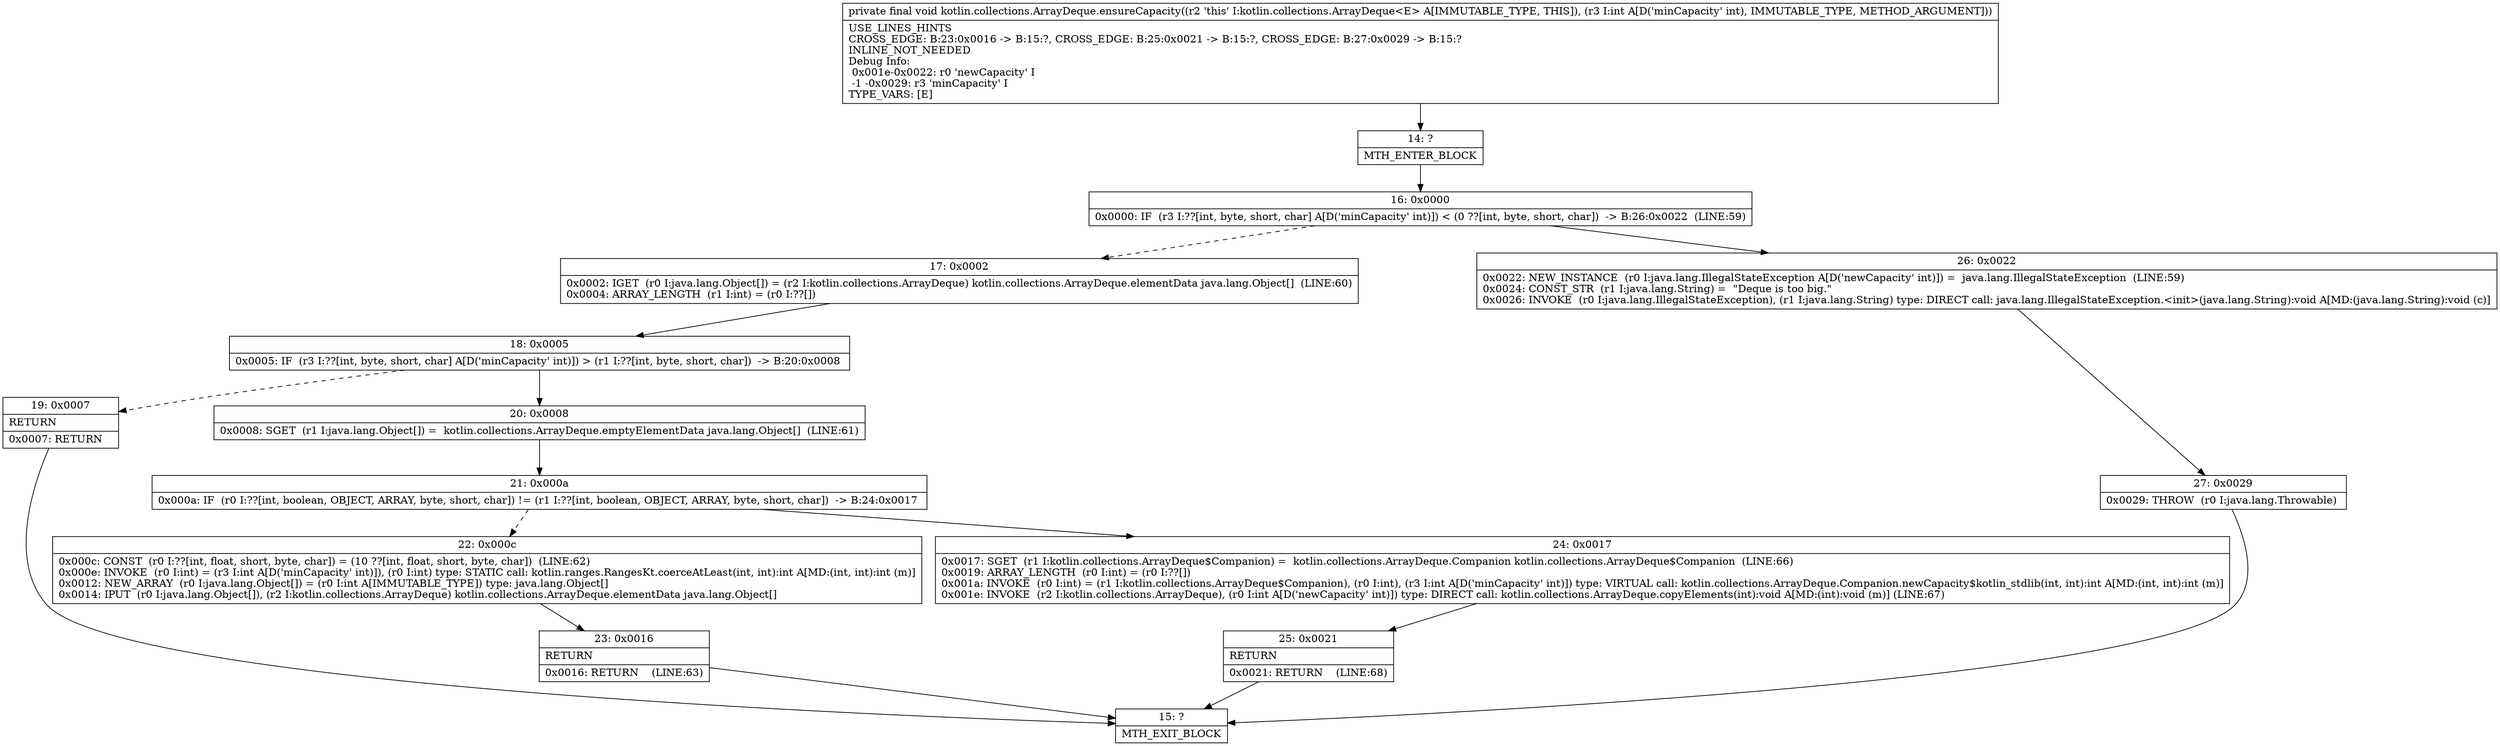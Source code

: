 digraph "CFG forkotlin.collections.ArrayDeque.ensureCapacity(I)V" {
Node_14 [shape=record,label="{14\:\ ?|MTH_ENTER_BLOCK\l}"];
Node_16 [shape=record,label="{16\:\ 0x0000|0x0000: IF  (r3 I:??[int, byte, short, char] A[D('minCapacity' int)]) \< (0 ??[int, byte, short, char])  \-\> B:26:0x0022  (LINE:59)\l}"];
Node_17 [shape=record,label="{17\:\ 0x0002|0x0002: IGET  (r0 I:java.lang.Object[]) = (r2 I:kotlin.collections.ArrayDeque) kotlin.collections.ArrayDeque.elementData java.lang.Object[]  (LINE:60)\l0x0004: ARRAY_LENGTH  (r1 I:int) = (r0 I:??[]) \l}"];
Node_18 [shape=record,label="{18\:\ 0x0005|0x0005: IF  (r3 I:??[int, byte, short, char] A[D('minCapacity' int)]) \> (r1 I:??[int, byte, short, char])  \-\> B:20:0x0008 \l}"];
Node_19 [shape=record,label="{19\:\ 0x0007|RETURN\l|0x0007: RETURN   \l}"];
Node_15 [shape=record,label="{15\:\ ?|MTH_EXIT_BLOCK\l}"];
Node_20 [shape=record,label="{20\:\ 0x0008|0x0008: SGET  (r1 I:java.lang.Object[]) =  kotlin.collections.ArrayDeque.emptyElementData java.lang.Object[]  (LINE:61)\l}"];
Node_21 [shape=record,label="{21\:\ 0x000a|0x000a: IF  (r0 I:??[int, boolean, OBJECT, ARRAY, byte, short, char]) != (r1 I:??[int, boolean, OBJECT, ARRAY, byte, short, char])  \-\> B:24:0x0017 \l}"];
Node_22 [shape=record,label="{22\:\ 0x000c|0x000c: CONST  (r0 I:??[int, float, short, byte, char]) = (10 ??[int, float, short, byte, char])  (LINE:62)\l0x000e: INVOKE  (r0 I:int) = (r3 I:int A[D('minCapacity' int)]), (r0 I:int) type: STATIC call: kotlin.ranges.RangesKt.coerceAtLeast(int, int):int A[MD:(int, int):int (m)]\l0x0012: NEW_ARRAY  (r0 I:java.lang.Object[]) = (r0 I:int A[IMMUTABLE_TYPE]) type: java.lang.Object[] \l0x0014: IPUT  (r0 I:java.lang.Object[]), (r2 I:kotlin.collections.ArrayDeque) kotlin.collections.ArrayDeque.elementData java.lang.Object[] \l}"];
Node_23 [shape=record,label="{23\:\ 0x0016|RETURN\l|0x0016: RETURN    (LINE:63)\l}"];
Node_24 [shape=record,label="{24\:\ 0x0017|0x0017: SGET  (r1 I:kotlin.collections.ArrayDeque$Companion) =  kotlin.collections.ArrayDeque.Companion kotlin.collections.ArrayDeque$Companion  (LINE:66)\l0x0019: ARRAY_LENGTH  (r0 I:int) = (r0 I:??[]) \l0x001a: INVOKE  (r0 I:int) = (r1 I:kotlin.collections.ArrayDeque$Companion), (r0 I:int), (r3 I:int A[D('minCapacity' int)]) type: VIRTUAL call: kotlin.collections.ArrayDeque.Companion.newCapacity$kotlin_stdlib(int, int):int A[MD:(int, int):int (m)]\l0x001e: INVOKE  (r2 I:kotlin.collections.ArrayDeque), (r0 I:int A[D('newCapacity' int)]) type: DIRECT call: kotlin.collections.ArrayDeque.copyElements(int):void A[MD:(int):void (m)] (LINE:67)\l}"];
Node_25 [shape=record,label="{25\:\ 0x0021|RETURN\l|0x0021: RETURN    (LINE:68)\l}"];
Node_26 [shape=record,label="{26\:\ 0x0022|0x0022: NEW_INSTANCE  (r0 I:java.lang.IllegalStateException A[D('newCapacity' int)]) =  java.lang.IllegalStateException  (LINE:59)\l0x0024: CONST_STR  (r1 I:java.lang.String) =  \"Deque is too big.\" \l0x0026: INVOKE  (r0 I:java.lang.IllegalStateException), (r1 I:java.lang.String) type: DIRECT call: java.lang.IllegalStateException.\<init\>(java.lang.String):void A[MD:(java.lang.String):void (c)]\l}"];
Node_27 [shape=record,label="{27\:\ 0x0029|0x0029: THROW  (r0 I:java.lang.Throwable) \l}"];
MethodNode[shape=record,label="{private final void kotlin.collections.ArrayDeque.ensureCapacity((r2 'this' I:kotlin.collections.ArrayDeque\<E\> A[IMMUTABLE_TYPE, THIS]), (r3 I:int A[D('minCapacity' int), IMMUTABLE_TYPE, METHOD_ARGUMENT]))  | USE_LINES_HINTS\lCROSS_EDGE: B:23:0x0016 \-\> B:15:?, CROSS_EDGE: B:25:0x0021 \-\> B:15:?, CROSS_EDGE: B:27:0x0029 \-\> B:15:?\lINLINE_NOT_NEEDED\lDebug Info:\l  0x001e\-0x0022: r0 'newCapacity' I\l  \-1 \-0x0029: r3 'minCapacity' I\lTYPE_VARS: [E]\l}"];
MethodNode -> Node_14;Node_14 -> Node_16;
Node_16 -> Node_17[style=dashed];
Node_16 -> Node_26;
Node_17 -> Node_18;
Node_18 -> Node_19[style=dashed];
Node_18 -> Node_20;
Node_19 -> Node_15;
Node_20 -> Node_21;
Node_21 -> Node_22[style=dashed];
Node_21 -> Node_24;
Node_22 -> Node_23;
Node_23 -> Node_15;
Node_24 -> Node_25;
Node_25 -> Node_15;
Node_26 -> Node_27;
Node_27 -> Node_15;
}

